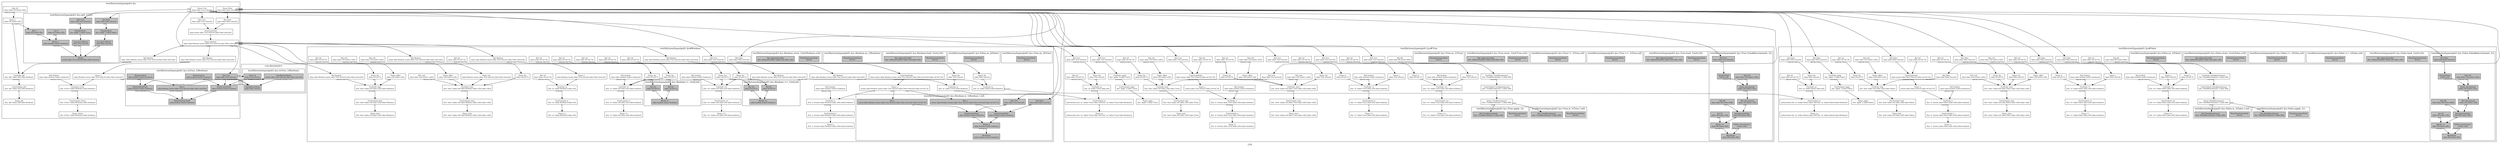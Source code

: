 digraph LYS {
  node [shape=box,fontsize=10];
  subgraph "cluster_test/fixtures/types/poli1.lys" {
    1 [label="Name: True\n(type (alias True (struct)))", fillcolor=grey];
    2 [label="Name: False\n(type (alias False (struct)))", fillcolor=grey];
    3 [label="Name: Boolean\n(type (alias Boolean (union (alias True (struct)) (alias False (struct)))))", fillcolor=grey];
    4 [label="UnionTypeNode\n(type (union (alias True (struct)) (alias False (struct))))", fillcolor=grey];
    5 [label="Ref: True\n(type (alias True (struct)))", fillcolor=grey];
    6 [label="Ref: False\n(type (alias False (struct)))", fillcolor=grey];
    7 [label="FunOverload: gt0\n(fun 'gt0' ((alias i32)) (alias Boolean))", fillcolor=grey];
    8 [label="FunNode: gt0\n(fun 'gt0' ((alias i32)) (alias Boolean))", fillcolor=grey];
    9 [label="Name: x\n(alias i32 (native i32))", fillcolor=grey];
    10 [label="Ref: i32\n(type (alias i32 (native i32)))", fillcolor=grey];
    11 [label="Ref: Boolean\n(type (alias Boolean (union (alias True (struct)) (alias False (struct)))))", fillcolor=grey];
    12 [label="Name: gt0\n(fun 'gt0' ((alias i32)) (alias Boolean))", fillcolor=grey];
    13 [label="FunOverload: isTrue\n(fun 'isTrue' ((alias Boolean)) (alias boolean))", fillcolor=grey];
    14 [label="FunNode: isTrue\n(fun 'isTrue' ((alias Boolean)) (alias boolean))", fillcolor=grey];
    15 [label="Name: a\n(alias Boolean (union (alias True (struct)) (alias False (struct))))", fillcolor=grey];
    16 [label="Ref: Boolean\n(type (alias Boolean (union (alias True (struct)) (alias False (struct)))))", fillcolor=grey];
    17 [label="Ref: boolean\n(type (alias boolean (native boolean)))", fillcolor=grey];
    18 [label="Name: isTrue\n(fun 'isTrue' ((alias Boolean)) (alias boolean))", fillcolor=grey];
    subgraph "cluster_test/fixtures/types/poli1.lys_0" { rankdir=TB;
      node [style=filled, fillcolor=grey];
      19 [label="IfNode\n(union (alias True (struct)) (alias False (struct)))", fillcolor=grey];
      20 [label="FunctionCallNode\n(alias True (struct))", fillcolor=grey];
      21 [label="MemberNode\n(fun 'apply' () (alias True))", fillcolor=grey];
      22 [label="Ref: True\n(type (alias True (struct)))", fillcolor=grey];
      23 [label="BinOp: >\n(alias boolean (native boolean))", fillcolor=grey];
      24 [label="Ref: x\n(alias i32 (native i32))", fillcolor=grey];
      25 [label="Int: 0\n(alias i32 (native i32))", fillcolor=grey];
      26 [label="FunctionCallNode\n(alias False (struct))", fillcolor=grey];
      27 [label="MemberNode\n(fun 'apply' () (alias False))", fillcolor=grey];
      28 [label="Ref: False\n(type (alias False (struct)))", fillcolor=grey];
      label="test/fixtures/types/poli1.lys::gt0_1(i32)";
    }
    subgraph "cluster_test/fixtures/types/poli1.lys_1" { rankdir=TB;
      node [style=filled, fillcolor=grey];
      29 [label="PatternMatcherNode\n(alias boolean (native boolean))", fillcolor=grey];
      30 [label="Ref: a\n(alias Boolean (union (alias True (struct)) (alias False (struct))))", fillcolor=grey];
      31 [label="MatchCaseIsNode\n(alias boolean (native boolean))", fillcolor=grey];
      32 [label="Ref: True\n(type (alias True (struct)))", fillcolor=grey];
      33 [label="BooleanLiteral\n(alias boolean (native boolean))", fillcolor=grey];
      34 [label="MatchDefaultNode\n(alias boolean (native boolean))", fillcolor=grey];
      35 [label="BooleanLiteral\n(alias boolean (native boolean))", fillcolor=grey];
      label="test/fixtures/types/poli1.lys::isTrue_1(Boolean)";
    }
    label="test/fixtures/types/poli1.lys";
  }
  subgraph "cluster_test/fixtures/types/poli1.lys#True" {
    36 [label="FunOverload: True$discriminant\n(fun 'True$discriminant' () (alias i64))", fillcolor=grey];
    37 [label="FunNode: True$discriminant\n(fun 'True$discriminant' () (alias i64))", fillcolor=grey];
    38 [label="Ref: i64\n(type (alias i64 (native i64)))", fillcolor=grey];
    39 [label="Name: True$discriminant\n(fun 'True$discriminant' () (alias i64))", fillcolor=grey];
    40 [label="FunOverload: apply\n(fun 'apply' () (alias True))", fillcolor=grey];
    41 [label="FunNode: apply\n(fun 'apply' () (alias True))", fillcolor=grey];
    42 [label="Ref: True\n(type (alias True (struct)))", fillcolor=grey];
    43 [label="Name: apply\n(fun 'apply' () (alias True))", fillcolor=grey];
    44 [label="FunOverload: is\n(fun 'is' ((union (alias True) (alias ref))) (alias boolean))", fillcolor=grey];
    45 [label="FunNode: is\n(fun 'is' ((union (alias True) (alias ref))) (alias boolean))", fillcolor=grey];
    46 [label="Name: a\n(union (alias True (struct)) (alias ref (ref ?)))", fillcolor=grey];
    47 [label="UnionTypeNode\n(type (union (alias True (struct)) (alias ref (ref ?))))", fillcolor=grey];
    48 [label="Ref: True\n(type (alias True (struct)))", fillcolor=grey];
    49 [label="Ref: ref\n(type (alias ref (ref ?)))", fillcolor=grey];
    50 [label="Ref: boolean\n(type (alias boolean (native boolean)))", fillcolor=grey];
    51 [label="Name: is\n(fun 'is' ((union (alias True) (alias ref))) (alias boolean))", fillcolor=grey];
    52 [label="FunOverload: ==\n(fun '==' ((alias True) (alias ref)) (alias boolean))", fillcolor=grey];
    53 [label="FunNode: ==\n(fun '==' ((alias True) (alias ref)) (alias boolean))", fillcolor=grey];
    54 [label="Name: a\n(alias True (struct))", fillcolor=grey];
    55 [label="Ref: True\n(type (alias True (struct)))", fillcolor=grey];
    56 [label="Name: b\n(alias ref (ref ?))", fillcolor=grey];
    57 [label="Ref: ref\n(type (alias ref (ref ?)))", fillcolor=grey];
    58 [label="Ref: boolean\n(type (alias boolean (native boolean)))", fillcolor=grey];
    59 [label="Name: ==\n(fun '==' ((alias True) (alias ref)) (alias boolean))", fillcolor=grey];
    60 [label="FunOverload: !=\n(fun '!=' ((alias True) (alias ref)) (alias boolean))", fillcolor=grey];
    61 [label="FunNode: !=\n(fun '!=' ((alias True) (alias ref)) (alias boolean))", fillcolor=grey];
    62 [label="Name: a\n(alias True (struct))", fillcolor=grey];
    63 [label="Ref: True\n(type (alias True (struct)))", fillcolor=grey];
    64 [label="Name: b\n(alias ref (ref ?))", fillcolor=grey];
    65 [label="Ref: ref\n(type (alias ref (ref ?)))", fillcolor=grey];
    66 [label="Ref: boolean\n(type (alias boolean (native boolean)))", fillcolor=grey];
    67 [label="Name: !=\n(fun '!=' ((alias True) (alias ref)) (alias boolean))", fillcolor=grey];
    68 [label="FunOverload: store\n(fun 'store' ((alias ref) (alias True) (alias u32)) (alias void))", fillcolor=grey];
    69 [label="FunNode: store\n(fun 'store' ((alias ref) (alias True) (alias u32)) (alias void))", fillcolor=grey];
    70 [label="Name: lhs\n(alias ref (ref ?))", fillcolor=grey];
    71 [label="Ref: ref\n(type (alias ref (ref ?)))", fillcolor=grey];
    72 [label="Name: rhs\n(alias True (struct))", fillcolor=grey];
    73 [label="Ref: True\n(type (alias True (struct)))", fillcolor=grey];
    74 [label="Name: offset\n(alias u32 (native u32))", fillcolor=grey];
    75 [label="Ref: u32\n(type (alias u32 (native u32)))", fillcolor=grey];
    76 [label="Ref: void\n(type (alias void (native void)))", fillcolor=grey];
    77 [label="Name: store\n(fun 'store' ((alias ref) (alias True) (alias u32)) (alias void))", fillcolor=grey];
    78 [label="FunOverload: load\n(fun 'load' ((alias ref) (alias u32)) (alias True))", fillcolor=grey];
    79 [label="FunNode: load\n(fun 'load' ((alias ref) (alias u32)) (alias True))", fillcolor=grey];
    80 [label="Name: lhs\n(alias ref (ref ?))", fillcolor=grey];
    81 [label="Ref: ref\n(type (alias ref (ref ?)))", fillcolor=grey];
    82 [label="Name: offset\n(alias u32 (native u32))", fillcolor=grey];
    83 [label="Ref: u32\n(type (alias u32 (native u32)))", fillcolor=grey];
    84 [label="Ref: True\n(type (alias True (struct)))", fillcolor=grey];
    85 [label="Name: load\n(fun 'load' ((alias ref) (alias u32)) (alias True))", fillcolor=grey];
    86 [label="FunOverload: as\n(intersection (fun 'as' ((alias True)) (alias ref)) (fun 'as' ((alias True)) (alias Boolean)))", fillcolor=grey];
    87 [label="FunNode: as\n(fun 'as' ((alias True)) (alias ref))", fillcolor=grey];
    88 [label="Name: lhs\n(alias True (struct))", fillcolor=grey];
    89 [label="Ref: True\n(type (alias True (struct)))", fillcolor=grey];
    90 [label="Ref: ref\n(type (alias ref (ref ?)))", fillcolor=grey];
    91 [label="Name: as\n(intersection (fun 'as' ((alias True)) (alias ref)) (fun 'as' ((alias True)) (alias Boolean)))", fillcolor=grey];
    subgraph "cluster_test/fixtures/types/poli1.lys#True_0" { rankdir=TB;
      node [style=filled, fillcolor=grey];
      92 [label="BlockNode\n(alias i64 (native i64))", fillcolor=grey];
      93 [label="ValDecl: discriminant\n(native void)", fillcolor=grey];
      94 [label="Name: discriminant\n(alias u32 (native u32))", fillcolor=grey];
      95 [label="Ref: u32\n(type (alias u32 (native u32)))", fillcolor=grey];
      96 [label="MemberNode\n(native u32)", fillcolor=grey];
      97 [label="Ref: True\n(type (alias True (struct)))", fillcolor=grey];
      98 [label="BinOp: <<\n(alias i64 (native i64))", fillcolor=grey];
      99 [label="AsExpressionNode\n(alias i64 (native i64))", fillcolor=grey];
      100 [label="Ref: discriminant\n(alias u32 (native u32))", fillcolor=grey];
      101 [label="Ref: i64\n(type (alias i64 (native i64)))", fillcolor=grey];
      102 [label="Int: 32\n(alias i32 (native i32))", fillcolor=grey];
      label="test/fixtures/types/poli1.lys::True.True$discriminant_1()";
    }
    subgraph "cluster_test/fixtures/types/poli1.lys#True_1" { rankdir=TB;
      node [style=filled, fillcolor=grey];
      103 [label="WasmExpressionNode\n(never)", fillcolor=grey];
      104 [label="Ref: True$discriminant\n(fun 'True$discriminant' () (alias i64))", fillcolor=grey];
      label="test/fixtures/types/poli1.lys::True.apply_1()";
    }
    subgraph "cluster_test/fixtures/types/poli1.lys#True_2" { rankdir=TB;
      node [style=filled, fillcolor=grey];
      105 [label="WasmExpressionNode\n(never)", fillcolor=grey];
      106 [label="Ref: addressFromRef\n(fun 'addressFromRef' ((alias ref)) (alias u32))", fillcolor=grey];
      label="test/fixtures/types/poli1.lys::True.load_1(ref,u32)";
    }
    subgraph "cluster_test/fixtures/types/poli1.lys#True_3" { rankdir=TB;
      node [style=filled, fillcolor=grey];
      107 [label="WasmExpressionNode\n(never)", fillcolor=grey];
      label="test/fixtures/types/poli1.lys::True.==_1(True,ref)";
    }
    subgraph "cluster_test/fixtures/types/poli1.lys#True_4" { rankdir=TB;
      node [style=filled, fillcolor=grey];
      108 [label="WasmExpressionNode\n(never)", fillcolor=grey];
      label="test/fixtures/types/poli1.lys::True.!=_1(True,ref)";
    }
    subgraph "cluster_test/fixtures/types/poli1.lys#True_5" { rankdir=TB;
      node [style=filled, fillcolor=grey];
      109 [label="WasmExpressionNode\n(never)", fillcolor=grey];
      110 [label="Ref: addressFromRef\n(fun 'addressFromRef' ((alias ref)) (alias u32))", fillcolor=grey];
      label="test/fixtures/types/poli1.lys::True.store_1(ref,True,u32)";
    }
    subgraph "cluster_test/fixtures/types/poli1.lys#True_6" { rankdir=TB;
      node [style=filled, fillcolor=grey];
      111 [label="WasmExpressionNode\n(never)", fillcolor=grey];
      label="test/fixtures/types/poli1.lys::True.as_1(True)";
    }
    subgraph "cluster_test/fixtures/types/poli1.lys#True_7" { rankdir=TB;
      node [style=filled, fillcolor=grey];
      112 [label="WasmExpressionNode\n(never)", fillcolor=grey];
      113 [label="Ref: True$discriminant\n(fun 'True$discriminant' () (alias i64))", fillcolor=grey];
      label="test/fixtures/types/poli1.lys::True.is_1(True | ref)";
    }
    label="test/fixtures/types/poli1.lys#True";
  }
  subgraph "cluster_test/fixtures/types/poli1.lys#Boolean" {
    114 [label="FunNode: as\n(fun 'as' ((alias True)) (alias Boolean))", fillcolor=grey];
    115 [label="Name: lhs\n(alias True (struct))", fillcolor=grey];
    116 [label="Ref: True\n(type (alias True (struct)))", fillcolor=grey];
    117 [label="Ref: Boolean\n(type (alias Boolean (union (alias True (struct)) (alias False (struct)))))", fillcolor=grey];
    118 [label="FunNode: as\n(fun 'as' ((alias False)) (alias Boolean))", fillcolor=grey];
    119 [label="Name: lhs\n(alias False (struct))", fillcolor=grey];
    120 [label="Ref: False\n(type (alias False (struct)))", fillcolor=grey];
    121 [label="Ref: Boolean\n(type (alias Boolean (union (alias True (struct)) (alias False (struct)))))", fillcolor=grey];
    122 [label="FunOverload: is\n(fun 'is' ((union (alias Boolean) (alias ref))) (alias boolean))", fillcolor=grey];
    123 [label="FunNode: is\n(fun 'is' ((union (alias Boolean) (alias ref))) (alias boolean))", fillcolor=grey];
    124 [label="Name: a\n(union (alias Boolean (union (alias True (struct)) (alias False (struct)))) (alias ref (ref ?)))", fillcolor=grey];
    125 [label="UnionTypeNode\n(type (union (alias Boolean (union (alias True (struct)) (alias False (struct)))) (alias ref (ref ?))))", fillcolor=grey];
    126 [label="Ref: Boolean\n(type (alias Boolean (union (alias True (struct)) (alias False (struct)))))", fillcolor=grey];
    127 [label="Ref: ref\n(type (alias ref (ref ?)))", fillcolor=grey];
    128 [label="Ref: boolean\n(type (alias boolean (native boolean)))", fillcolor=grey];
    129 [label="Name: is\n(fun 'is' ((union (alias Boolean) (alias ref))) (alias boolean))", fillcolor=grey];
    130 [label="FunOverload: as\n(fun 'as' ((alias Boolean)) (alias ref))", fillcolor=grey];
    131 [label="FunNode: as\n(fun 'as' ((alias Boolean)) (alias ref))", fillcolor=grey];
    132 [label="Name: a\n(alias Boolean (union (alias True (struct)) (alias False (struct))))", fillcolor=grey];
    133 [label="Ref: Boolean\n(type (alias Boolean (union (alias True (struct)) (alias False (struct)))))", fillcolor=grey];
    134 [label="Ref: ref\n(type (alias ref (ref ?)))", fillcolor=grey];
    135 [label="Name: as\n(fun 'as' ((alias Boolean)) (alias ref))", fillcolor=grey];
    136 [label="FunOverload: ==\n(fun '==' ((alias ref) (alias ref)) (alias boolean))", fillcolor=grey];
    137 [label="FunNode: ==\n(fun '==' ((alias ref) (alias ref)) (alias boolean))", fillcolor=grey];
    138 [label="Name: lhs\n(alias ref (ref ?))", fillcolor=grey];
    139 [label="Ref: ref\n(type (alias ref (ref ?)))", fillcolor=grey];
    140 [label="Name: rhs\n(alias ref (ref ?))", fillcolor=grey];
    141 [label="Ref: ref\n(type (alias ref (ref ?)))", fillcolor=grey];
    142 [label="Ref: boolean\n(type (alias boolean (native boolean)))", fillcolor=grey];
    143 [label="Name: ==\n(fun '==' ((alias ref) (alias ref)) (alias boolean))", fillcolor=grey];
    144 [label="FunOverload: !=\n(fun '!=' ((alias ref) (alias ref)) (alias boolean))", fillcolor=grey];
    145 [label="FunNode: !=\n(fun '!=' ((alias ref) (alias ref)) (alias boolean))", fillcolor=grey];
    146 [label="Name: lhs\n(alias ref (ref ?))", fillcolor=grey];
    147 [label="Ref: ref\n(type (alias ref (ref ?)))", fillcolor=grey];
    148 [label="Name: rhs\n(alias ref (ref ?))", fillcolor=grey];
    149 [label="Ref: ref\n(type (alias ref (ref ?)))", fillcolor=grey];
    150 [label="Ref: boolean\n(type (alias boolean (native boolean)))", fillcolor=grey];
    151 [label="Name: !=\n(fun '!=' ((alias ref) (alias ref)) (alias boolean))", fillcolor=grey];
    152 [label="FunOverload: store\n(fun 'store' ((alias ref) (alias Boolean) (alias u32)) (alias void))", fillcolor=grey];
    153 [label="FunNode: store\n(fun 'store' ((alias ref) (alias Boolean) (alias u32)) (alias void))", fillcolor=grey];
    154 [label="Name: lhs\n(alias ref (ref ?))", fillcolor=grey];
    155 [label="Ref: ref\n(type (alias ref (ref ?)))", fillcolor=grey];
    156 [label="Name: rhs\n(alias Boolean (union (alias True (struct)) (alias False (struct))))", fillcolor=grey];
    157 [label="Ref: Boolean\n(type (alias Boolean (union (alias True (struct)) (alias False (struct)))))", fillcolor=grey];
    158 [label="Name: offset\n(alias u32 (native u32))", fillcolor=grey];
    159 [label="Ref: u32\n(type (alias u32 (native u32)))", fillcolor=grey];
    160 [label="Ref: void\n(type (alias void (native void)))", fillcolor=grey];
    161 [label="Name: store\n(fun 'store' ((alias ref) (alias Boolean) (alias u32)) (alias void))", fillcolor=grey];
    162 [label="FunOverload: load\n(fun 'load' ((alias ref) (alias u32)) (alias Boolean))", fillcolor=grey];
    163 [label="FunNode: load\n(fun 'load' ((alias ref) (alias u32)) (alias Boolean))", fillcolor=grey];
    164 [label="Name: lhs\n(alias ref (ref ?))", fillcolor=grey];
    165 [label="Ref: ref\n(type (alias ref (ref ?)))", fillcolor=grey];
    166 [label="Name: offset\n(alias u32 (native u32))", fillcolor=grey];
    167 [label="Ref: u32\n(type (alias u32 (native u32)))", fillcolor=grey];
    168 [label="Ref: Boolean\n(type (alias Boolean (union (alias True (struct)) (alias False (struct)))))", fillcolor=grey];
    169 [label="Name: load\n(fun 'load' ((alias ref) (alias u32)) (alias Boolean))", fillcolor=grey];
    subgraph "cluster_test/fixtures/types/poli1.lys#Boolean_0" { rankdir=TB;
      node [style=filled, fillcolor=grey];
      170 [label="BinOp: ==\n(alias boolean (native boolean))", fillcolor=grey];
      171 [label="Ref: lhs\n(alias ref (ref ?))", fillcolor=grey];
      172 [label="Ref: rhs\n(alias ref (ref ?))", fillcolor=grey];
      label="test/fixtures/types/poli1.lys::Boolean.==_1(ref,ref)";
    }
    subgraph "cluster_test/fixtures/types/poli1.lys#Boolean_1" { rankdir=TB;
      node [style=filled, fillcolor=grey];
      173 [label="BinOp: !=\n(alias boolean (native boolean))", fillcolor=grey];
      174 [label="Ref: lhs\n(alias ref (ref ?))", fillcolor=grey];
      175 [label="Ref: rhs\n(alias ref (ref ?))", fillcolor=grey];
      label="test/fixtures/types/poli1.lys::Boolean.!=_1(ref,ref)";
    }
    subgraph "cluster_test/fixtures/types/poli1.lys#Boolean_2" { rankdir=TB;
      node [style=filled, fillcolor=grey];
      176 [label="WasmExpressionNode\n(never)", fillcolor=grey];
      label="test/fixtures/types/poli1.lys::True.as_2(True)";
    }
    subgraph "cluster_test/fixtures/types/poli1.lys#Boolean_3" { rankdir=TB;
      node [style=filled, fillcolor=grey];
      177 [label="WasmExpressionNode\n(never)", fillcolor=grey];
      label="test/fixtures/types/poli1.lys::False.as_2(False)";
    }
    subgraph "cluster_test/fixtures/types/poli1.lys#Boolean_4" { rankdir=TB;
      node [style=filled, fillcolor=grey];
      178 [label="WasmExpressionNode\n(never)", fillcolor=grey];
      179 [label="Ref: addressFromRef\n(fun 'addressFromRef' ((alias ref)) (alias u32))", fillcolor=grey];
      label="test/fixtures/types/poli1.lys::Boolean.load_1(ref,u32)";
    }
    subgraph "cluster_test/fixtures/types/poli1.lys#Boolean_5" { rankdir=TB;
      node [style=filled, fillcolor=grey];
      180 [label="WasmExpressionNode\n(never)", fillcolor=grey];
      label="test/fixtures/types/poli1.lys::Boolean.as_1(Boolean)";
    }
    subgraph "cluster_test/fixtures/types/poli1.lys#Boolean_6" { rankdir=TB;
      node [style=filled, fillcolor=grey];
      181 [label="WasmExpressionNode\n(never)", fillcolor=grey];
      182 [label="Ref: addressFromRef\n(fun 'addressFromRef' ((alias ref)) (alias u32))", fillcolor=grey];
      label="test/fixtures/types/poli1.lys::Boolean.store_1(ref,Boolean,u32)";
    }
    subgraph "cluster_test/fixtures/types/poli1.lys#Boolean_7" { rankdir=TB;
      node [style=filled, fillcolor=grey];
      183 [label="BlockNode\n(alias boolean (native boolean))", fillcolor=grey];
      184 [label="BinOp: ||\n(alias boolean (native boolean))", fillcolor=grey];
      185 [label="IsExpressionNode\n(alias boolean (native boolean))", fillcolor=grey];
      186 [label="Ref: a\n(union (alias Boolean (union (alias True (struct)) (alias False (struct)))) (alias ref (ref ?)))", fillcolor=grey];
      187 [label="Ref: True\n(type (alias True (struct)))", fillcolor=grey];
      188 [label="IsExpressionNode\n(alias boolean (native boolean))", fillcolor=grey];
      189 [label="Ref: a\n(union (alias Boolean (union (alias True (struct)) (alias False (struct)))) (alias ref (ref ?)))", fillcolor=grey];
      190 [label="Ref: False\n(type (alias False (struct)))", fillcolor=grey];
      label="test/fixtures/types/poli1.lys::Boolean.is_1(Boolean | ref)";
    }
    label="test/fixtures/types/poli1.lys#Boolean";
  }
  subgraph "cluster_test/fixtures/types/poli1.lys#False" {
    191 [label="FunOverload: False$discriminant\n(fun 'False$discriminant' () (alias i64))", fillcolor=grey];
    192 [label="FunNode: False$discriminant\n(fun 'False$discriminant' () (alias i64))", fillcolor=grey];
    193 [label="Ref: i64\n(type (alias i64 (native i64)))", fillcolor=grey];
    194 [label="Name: False$discriminant\n(fun 'False$discriminant' () (alias i64))", fillcolor=grey];
    195 [label="FunOverload: apply\n(fun 'apply' () (alias False))", fillcolor=grey];
    196 [label="FunNode: apply\n(fun 'apply' () (alias False))", fillcolor=grey];
    197 [label="Ref: False\n(type (alias False (struct)))", fillcolor=grey];
    198 [label="Name: apply\n(fun 'apply' () (alias False))", fillcolor=grey];
    199 [label="FunOverload: is\n(fun 'is' ((union (alias False) (alias ref))) (alias boolean))", fillcolor=grey];
    200 [label="FunNode: is\n(fun 'is' ((union (alias False) (alias ref))) (alias boolean))", fillcolor=grey];
    201 [label="Name: a\n(union (alias False (struct)) (alias ref (ref ?)))", fillcolor=grey];
    202 [label="UnionTypeNode\n(type (union (alias False (struct)) (alias ref (ref ?))))", fillcolor=grey];
    203 [label="Ref: False\n(type (alias False (struct)))", fillcolor=grey];
    204 [label="Ref: ref\n(type (alias ref (ref ?)))", fillcolor=grey];
    205 [label="Ref: boolean\n(type (alias boolean (native boolean)))", fillcolor=grey];
    206 [label="Name: is\n(fun 'is' ((union (alias False) (alias ref))) (alias boolean))", fillcolor=grey];
    207 [label="FunOverload: ==\n(fun '==' ((alias False) (alias ref)) (alias boolean))", fillcolor=grey];
    208 [label="FunNode: ==\n(fun '==' ((alias False) (alias ref)) (alias boolean))", fillcolor=grey];
    209 [label="Name: a\n(alias False (struct))", fillcolor=grey];
    210 [label="Ref: False\n(type (alias False (struct)))", fillcolor=grey];
    211 [label="Name: b\n(alias ref (ref ?))", fillcolor=grey];
    212 [label="Ref: ref\n(type (alias ref (ref ?)))", fillcolor=grey];
    213 [label="Ref: boolean\n(type (alias boolean (native boolean)))", fillcolor=grey];
    214 [label="Name: ==\n(fun '==' ((alias False) (alias ref)) (alias boolean))", fillcolor=grey];
    215 [label="FunOverload: !=\n(fun '!=' ((alias False) (alias ref)) (alias boolean))", fillcolor=grey];
    216 [label="FunNode: !=\n(fun '!=' ((alias False) (alias ref)) (alias boolean))", fillcolor=grey];
    217 [label="Name: a\n(alias False (struct))", fillcolor=grey];
    218 [label="Ref: False\n(type (alias False (struct)))", fillcolor=grey];
    219 [label="Name: b\n(alias ref (ref ?))", fillcolor=grey];
    220 [label="Ref: ref\n(type (alias ref (ref ?)))", fillcolor=grey];
    221 [label="Ref: boolean\n(type (alias boolean (native boolean)))", fillcolor=grey];
    222 [label="Name: !=\n(fun '!=' ((alias False) (alias ref)) (alias boolean))", fillcolor=grey];
    223 [label="FunOverload: store\n(fun 'store' ((alias ref) (alias False) (alias u32)) (alias void))", fillcolor=grey];
    224 [label="FunNode: store\n(fun 'store' ((alias ref) (alias False) (alias u32)) (alias void))", fillcolor=grey];
    225 [label="Name: lhs\n(alias ref (ref ?))", fillcolor=grey];
    226 [label="Ref: ref\n(type (alias ref (ref ?)))", fillcolor=grey];
    227 [label="Name: rhs\n(alias False (struct))", fillcolor=grey];
    228 [label="Ref: False\n(type (alias False (struct)))", fillcolor=grey];
    229 [label="Name: offset\n(alias u32 (native u32))", fillcolor=grey];
    230 [label="Ref: u32\n(type (alias u32 (native u32)))", fillcolor=grey];
    231 [label="Ref: void\n(type (alias void (native void)))", fillcolor=grey];
    232 [label="Name: store\n(fun 'store' ((alias ref) (alias False) (alias u32)) (alias void))", fillcolor=grey];
    233 [label="FunOverload: load\n(fun 'load' ((alias ref) (alias u32)) (alias False))", fillcolor=grey];
    234 [label="FunNode: load\n(fun 'load' ((alias ref) (alias u32)) (alias False))", fillcolor=grey];
    235 [label="Name: lhs\n(alias ref (ref ?))", fillcolor=grey];
    236 [label="Ref: ref\n(type (alias ref (ref ?)))", fillcolor=grey];
    237 [label="Name: offset\n(alias u32 (native u32))", fillcolor=grey];
    238 [label="Ref: u32\n(type (alias u32 (native u32)))", fillcolor=grey];
    239 [label="Ref: False\n(type (alias False (struct)))", fillcolor=grey];
    240 [label="Name: load\n(fun 'load' ((alias ref) (alias u32)) (alias False))", fillcolor=grey];
    241 [label="FunOverload: as\n(intersection (fun 'as' ((alias False)) (alias ref)) (fun 'as' ((alias False)) (alias Boolean)))", fillcolor=grey];
    242 [label="FunNode: as\n(fun 'as' ((alias False)) (alias ref))", fillcolor=grey];
    243 [label="Name: lhs\n(alias False (struct))", fillcolor=grey];
    244 [label="Ref: False\n(type (alias False (struct)))", fillcolor=grey];
    245 [label="Ref: ref\n(type (alias ref (ref ?)))", fillcolor=grey];
    246 [label="Name: as\n(intersection (fun 'as' ((alias False)) (alias ref)) (fun 'as' ((alias False)) (alias Boolean)))", fillcolor=grey];
    subgraph "cluster_test/fixtures/types/poli1.lys#False_0" { rankdir=TB;
      node [style=filled, fillcolor=grey];
      247 [label="BlockNode\n(alias i64 (native i64))", fillcolor=grey];
      248 [label="ValDecl: discriminant\n(native void)", fillcolor=grey];
      249 [label="Name: discriminant\n(alias u32 (native u32))", fillcolor=grey];
      250 [label="Ref: u32\n(type (alias u32 (native u32)))", fillcolor=grey];
      251 [label="MemberNode\n(native u32)", fillcolor=grey];
      252 [label="Ref: False\n(type (alias False (struct)))", fillcolor=grey];
      253 [label="BinOp: <<\n(alias i64 (native i64))", fillcolor=grey];
      254 [label="AsExpressionNode\n(alias i64 (native i64))", fillcolor=grey];
      255 [label="Ref: discriminant\n(alias u32 (native u32))", fillcolor=grey];
      256 [label="Ref: i64\n(type (alias i64 (native i64)))", fillcolor=grey];
      257 [label="Int: 32\n(alias i32 (native i32))", fillcolor=grey];
      label="test/fixtures/types/poli1.lys::False.False$discriminant_1()";
    }
    subgraph "cluster_test/fixtures/types/poli1.lys#False_1" { rankdir=TB;
      node [style=filled, fillcolor=grey];
      258 [label="WasmExpressionNode\n(never)", fillcolor=grey];
      259 [label="Ref: False$discriminant\n(fun 'False$discriminant' () (alias i64))", fillcolor=grey];
      label="test/fixtures/types/poli1.lys::False.apply_1()";
    }
    subgraph "cluster_test/fixtures/types/poli1.lys#False_2" { rankdir=TB;
      node [style=filled, fillcolor=grey];
      260 [label="WasmExpressionNode\n(never)", fillcolor=grey];
      261 [label="Ref: addressFromRef\n(fun 'addressFromRef' ((alias ref)) (alias u32))", fillcolor=grey];
      label="test/fixtures/types/poli1.lys::False.load_1(ref,u32)";
    }
    subgraph "cluster_test/fixtures/types/poli1.lys#False_3" { rankdir=TB;
      node [style=filled, fillcolor=grey];
      262 [label="WasmExpressionNode\n(never)", fillcolor=grey];
      label="test/fixtures/types/poli1.lys::False.==_1(False,ref)";
    }
    subgraph "cluster_test/fixtures/types/poli1.lys#False_4" { rankdir=TB;
      node [style=filled, fillcolor=grey];
      263 [label="WasmExpressionNode\n(never)", fillcolor=grey];
      label="test/fixtures/types/poli1.lys::False.!=_1(False,ref)";
    }
    subgraph "cluster_test/fixtures/types/poli1.lys#False_5" { rankdir=TB;
      node [style=filled, fillcolor=grey];
      264 [label="WasmExpressionNode\n(never)", fillcolor=grey];
      265 [label="Ref: addressFromRef\n(fun 'addressFromRef' ((alias ref)) (alias u32))", fillcolor=grey];
      label="test/fixtures/types/poli1.lys::False.store_1(ref,False,u32)";
    }
    subgraph "cluster_test/fixtures/types/poli1.lys#False_6" { rankdir=TB;
      node [style=filled, fillcolor=grey];
      266 [label="WasmExpressionNode\n(never)", fillcolor=grey];
      label="test/fixtures/types/poli1.lys::False.as_1(False)";
    }
    subgraph "cluster_test/fixtures/types/poli1.lys#False_7" { rankdir=TB;
      node [style=filled, fillcolor=grey];
      267 [label="WasmExpressionNode\n(never)", fillcolor=grey];
      268 [label="Ref: False$discriminant\n(fun 'False$discriminant' () (alias i64))", fillcolor=grey];
      label="test/fixtures/types/poli1.lys::False.is_1(False | ref)";
    }
    label="test/fixtures/types/poli1.lys#False";
  }
  subgraph "cluster_<no-document>" {
    subgraph "cluster_<no-document>_0" { rankdir=TB;
      node [style=filled, fillcolor=grey];
      269 [label="Name: $\n(alias True (struct))", fillcolor=grey];
      270 [label="TypeReducerNode\n(union (alias True (struct)) (alias False (struct)))", fillcolor=grey];
      271 [label="TypeReducerNode\n(alias False (struct))", fillcolor=grey];
      label="test/fixtures/types/poli1.lys::isTrue_1(Boolean)";
    }
    label="<no-document>";
  }
  1 -> 42[taillabel="[NAME]" fontsize=7 fontname="times" color="black" ];
  1 -> 48[taillabel="[NAME]" fontsize=7 fontname="times" color="black" ];
  1 -> 55[taillabel="[NAME]" fontsize=7 fontname="times" color="black" ];
  1 -> 63[taillabel="[NAME]" fontsize=7 fontname="times" color="black" ];
  1 -> 73[taillabel="[NAME]" fontsize=7 fontname="times" color="black" ];
  1 -> 84[taillabel="[NAME]" fontsize=7 fontname="times" color="black" ];
  1 -> 89[taillabel="[NAME]" fontsize=7 fontname="times" color="black" ];
  1 -> 116[taillabel="[NAME]" fontsize=7 fontname="times" color="black" ];
  1 -> 5[taillabel="[NAME]" fontsize=7 fontname="times" color="black" ];
  1 -> 97[taillabel="[NAME]" fontsize=7 fontname="times" color="black" ];
  1 -> 22[taillabel="[NAME]" fontsize=7 fontname="times" color="black" ];
  1 -> 32[taillabel="[NAME]" fontsize=7 fontname="times" color="black" ];
  1 -> 187[taillabel="[NAME]" fontsize=7 fontname="times" color="black" ];
  36 -> 39[taillabel="[]" fontsize=7 fontname="times" color="black" ];
  37 -> 36[taillabel="[FUNCTION]" fontsize=7 fontname="times" color="black" ];
  38 -> 37[taillabel="[#RETURN_TYPE]" fontsize=7 fontname="times" color="black" ];
  39 -> 104[taillabel="[NAME]" fontsize=7 fontname="times" color="black" ];
  39 -> 113[taillabel="[NAME]" fontsize=7 fontname="times" color="black" ];
  40 -> 43[taillabel="[]" fontsize=7 fontname="times" color="black" ];
  41 -> 40[taillabel="[FUNCTION]" fontsize=7 fontname="times" color="black" ];
  42 -> 41[taillabel="[#RETURN_TYPE]" fontsize=7 fontname="times" color="black" ];
  44 -> 51[taillabel="[]" fontsize=7 fontname="times" color="black" ];
  45 -> 44[taillabel="[FUNCTION]" fontsize=7 fontname="times" color="black" ];
  46 -> 45[taillabel="[a]" fontsize=7 fontname="times" color="black" ];
  47 -> 46[taillabel="[EXPECTED_TYPE]" fontsize=7 fontname="times" color="black" ];
  48 -> 47[taillabel="[]" fontsize=7 fontname="times" color="black" ];
  49 -> 47[taillabel="[]" fontsize=7 fontname="times" color="black" ];
  50 -> 45[taillabel="[#RETURN_TYPE]" fontsize=7 fontname="times" color="black" ];
  52 -> 59[taillabel="[]" fontsize=7 fontname="times" color="black" ];
  53 -> 52[taillabel="[FUNCTION]" fontsize=7 fontname="times" color="black" ];
  54 -> 53[taillabel="[a]" fontsize=7 fontname="times" color="black" ];
  55 -> 54[taillabel="[EXPECTED_TYPE]" fontsize=7 fontname="times" color="black" ];
  56 -> 53[taillabel="[b]" fontsize=7 fontname="times" color="black" ];
  57 -> 56[taillabel="[EXPECTED_TYPE]" fontsize=7 fontname="times" color="black" ];
  58 -> 53[taillabel="[#RETURN_TYPE]" fontsize=7 fontname="times" color="black" ];
  60 -> 67[taillabel="[]" fontsize=7 fontname="times" color="black" ];
  61 -> 60[taillabel="[FUNCTION]" fontsize=7 fontname="times" color="black" ];
  62 -> 61[taillabel="[a]" fontsize=7 fontname="times" color="black" ];
  63 -> 62[taillabel="[EXPECTED_TYPE]" fontsize=7 fontname="times" color="black" ];
  64 -> 61[taillabel="[b]" fontsize=7 fontname="times" color="black" ];
  65 -> 64[taillabel="[EXPECTED_TYPE]" fontsize=7 fontname="times" color="black" ];
  66 -> 61[taillabel="[#RETURN_TYPE]" fontsize=7 fontname="times" color="black" ];
  68 -> 77[taillabel="[]" fontsize=7 fontname="times" color="black" ];
  69 -> 68[taillabel="[FUNCTION]" fontsize=7 fontname="times" color="black" ];
  70 -> 69[taillabel="[lhs]" fontsize=7 fontname="times" color="black" ];
  71 -> 70[taillabel="[EXPECTED_TYPE]" fontsize=7 fontname="times" color="black" ];
  72 -> 69[taillabel="[rhs]" fontsize=7 fontname="times" color="black" ];
  73 -> 72[taillabel="[EXPECTED_TYPE]" fontsize=7 fontname="times" color="black" ];
  74 -> 69[taillabel="[offset]" fontsize=7 fontname="times" color="black" ];
  75 -> 74[taillabel="[EXPECTED_TYPE]" fontsize=7 fontname="times" color="black" ];
  76 -> 69[taillabel="[#RETURN_TYPE]" fontsize=7 fontname="times" color="black" ];
  78 -> 85[taillabel="[]" fontsize=7 fontname="times" color="black" ];
  79 -> 78[taillabel="[FUNCTION]" fontsize=7 fontname="times" color="black" ];
  80 -> 79[taillabel="[lhs]" fontsize=7 fontname="times" color="black" ];
  81 -> 80[taillabel="[EXPECTED_TYPE]" fontsize=7 fontname="times" color="black" ];
  82 -> 79[taillabel="[offset]" fontsize=7 fontname="times" color="black" ];
  83 -> 82[taillabel="[EXPECTED_TYPE]" fontsize=7 fontname="times" color="black" ];
  84 -> 79[taillabel="[#RETURN_TYPE]" fontsize=7 fontname="times" color="black" ];
  86 -> 91[taillabel="[]" fontsize=7 fontname="times" color="black" ];
  87 -> 86[taillabel="[FUNCTION]" fontsize=7 fontname="times" color="black" ];
  88 -> 87[taillabel="[lhs]" fontsize=7 fontname="times" color="black" ];
  89 -> 88[taillabel="[EXPECTED_TYPE]" fontsize=7 fontname="times" color="black" ];
  90 -> 87[taillabel="[#RETURN_TYPE]" fontsize=7 fontname="times" color="black" ];
  114 -> 86[taillabel="[FUNCTION]" fontsize=7 fontname="times" color="black" ];
  115 -> 114[taillabel="[lhs]" fontsize=7 fontname="times" color="black" ];
  116 -> 115[taillabel="[EXPECTED_TYPE]" fontsize=7 fontname="times" color="black" ];
  117 -> 114[taillabel="[#RETURN_TYPE]" fontsize=7 fontname="times" color="black" ];
  2 -> 197[taillabel="[NAME]" fontsize=7 fontname="times" color="black" ];
  2 -> 203[taillabel="[NAME]" fontsize=7 fontname="times" color="black" ];
  2 -> 210[taillabel="[NAME]" fontsize=7 fontname="times" color="black" ];
  2 -> 218[taillabel="[NAME]" fontsize=7 fontname="times" color="black" ];
  2 -> 228[taillabel="[NAME]" fontsize=7 fontname="times" color="black" ];
  2 -> 239[taillabel="[NAME]" fontsize=7 fontname="times" color="black" ];
  2 -> 244[taillabel="[NAME]" fontsize=7 fontname="times" color="black" ];
  2 -> 120[taillabel="[NAME]" fontsize=7 fontname="times" color="black" ];
  2 -> 6[taillabel="[NAME]" fontsize=7 fontname="times" color="black" ];
  2 -> 252[taillabel="[NAME]" fontsize=7 fontname="times" color="black" ];
  2 -> 28[taillabel="[NAME]" fontsize=7 fontname="times" color="black" ];
  2 -> 190[taillabel="[NAME]" fontsize=7 fontname="times" color="black" ];
  191 -> 194[taillabel="[]" fontsize=7 fontname="times" color="black" ];
  192 -> 191[taillabel="[FUNCTION]" fontsize=7 fontname="times" color="black" ];
  193 -> 192[taillabel="[#RETURN_TYPE]" fontsize=7 fontname="times" color="black" ];
  194 -> 259[taillabel="[NAME]" fontsize=7 fontname="times" color="black" ];
  194 -> 268[taillabel="[NAME]" fontsize=7 fontname="times" color="black" ];
  195 -> 198[taillabel="[]" fontsize=7 fontname="times" color="black" ];
  196 -> 195[taillabel="[FUNCTION]" fontsize=7 fontname="times" color="black" ];
  197 -> 196[taillabel="[#RETURN_TYPE]" fontsize=7 fontname="times" color="black" ];
  199 -> 206[taillabel="[]" fontsize=7 fontname="times" color="black" ];
  200 -> 199[taillabel="[FUNCTION]" fontsize=7 fontname="times" color="black" ];
  201 -> 200[taillabel="[a]" fontsize=7 fontname="times" color="black" ];
  202 -> 201[taillabel="[EXPECTED_TYPE]" fontsize=7 fontname="times" color="black" ];
  203 -> 202[taillabel="[]" fontsize=7 fontname="times" color="black" ];
  204 -> 202[taillabel="[]" fontsize=7 fontname="times" color="black" ];
  205 -> 200[taillabel="[#RETURN_TYPE]" fontsize=7 fontname="times" color="black" ];
  207 -> 214[taillabel="[]" fontsize=7 fontname="times" color="black" ];
  208 -> 207[taillabel="[FUNCTION]" fontsize=7 fontname="times" color="black" ];
  209 -> 208[taillabel="[a]" fontsize=7 fontname="times" color="black" ];
  210 -> 209[taillabel="[EXPECTED_TYPE]" fontsize=7 fontname="times" color="black" ];
  211 -> 208[taillabel="[b]" fontsize=7 fontname="times" color="black" ];
  212 -> 211[taillabel="[EXPECTED_TYPE]" fontsize=7 fontname="times" color="black" ];
  213 -> 208[taillabel="[#RETURN_TYPE]" fontsize=7 fontname="times" color="black" ];
  215 -> 222[taillabel="[]" fontsize=7 fontname="times" color="black" ];
  216 -> 215[taillabel="[FUNCTION]" fontsize=7 fontname="times" color="black" ];
  217 -> 216[taillabel="[a]" fontsize=7 fontname="times" color="black" ];
  218 -> 217[taillabel="[EXPECTED_TYPE]" fontsize=7 fontname="times" color="black" ];
  219 -> 216[taillabel="[b]" fontsize=7 fontname="times" color="black" ];
  220 -> 219[taillabel="[EXPECTED_TYPE]" fontsize=7 fontname="times" color="black" ];
  221 -> 216[taillabel="[#RETURN_TYPE]" fontsize=7 fontname="times" color="black" ];
  223 -> 232[taillabel="[]" fontsize=7 fontname="times" color="black" ];
  224 -> 223[taillabel="[FUNCTION]" fontsize=7 fontname="times" color="black" ];
  225 -> 224[taillabel="[lhs]" fontsize=7 fontname="times" color="black" ];
  226 -> 225[taillabel="[EXPECTED_TYPE]" fontsize=7 fontname="times" color="black" ];
  227 -> 224[taillabel="[rhs]" fontsize=7 fontname="times" color="black" ];
  228 -> 227[taillabel="[EXPECTED_TYPE]" fontsize=7 fontname="times" color="black" ];
  229 -> 224[taillabel="[offset]" fontsize=7 fontname="times" color="black" ];
  230 -> 229[taillabel="[EXPECTED_TYPE]" fontsize=7 fontname="times" color="black" ];
  231 -> 224[taillabel="[#RETURN_TYPE]" fontsize=7 fontname="times" color="black" ];
  233 -> 240[taillabel="[]" fontsize=7 fontname="times" color="black" ];
  234 -> 233[taillabel="[FUNCTION]" fontsize=7 fontname="times" color="black" ];
  235 -> 234[taillabel="[lhs]" fontsize=7 fontname="times" color="black" ];
  236 -> 235[taillabel="[EXPECTED_TYPE]" fontsize=7 fontname="times" color="black" ];
  237 -> 234[taillabel="[offset]" fontsize=7 fontname="times" color="black" ];
  238 -> 237[taillabel="[EXPECTED_TYPE]" fontsize=7 fontname="times" color="black" ];
  239 -> 234[taillabel="[#RETURN_TYPE]" fontsize=7 fontname="times" color="black" ];
  241 -> 246[taillabel="[]" fontsize=7 fontname="times" color="black" ];
  242 -> 241[taillabel="[FUNCTION]" fontsize=7 fontname="times" color="black" ];
  243 -> 242[taillabel="[lhs]" fontsize=7 fontname="times" color="black" ];
  244 -> 243[taillabel="[EXPECTED_TYPE]" fontsize=7 fontname="times" color="black" ];
  245 -> 242[taillabel="[#RETURN_TYPE]" fontsize=7 fontname="times" color="black" ];
  118 -> 241[taillabel="[FUNCTION]" fontsize=7 fontname="times" color="black" ];
  119 -> 118[taillabel="[lhs]" fontsize=7 fontname="times" color="black" ];
  120 -> 119[taillabel="[EXPECTED_TYPE]" fontsize=7 fontname="times" color="black" ];
  121 -> 118[taillabel="[#RETURN_TYPE]" fontsize=7 fontname="times" color="black" ];
  3 -> 117[taillabel="[NAME]" fontsize=7 fontname="times" color="black" ];
  3 -> 121[taillabel="[NAME]" fontsize=7 fontname="times" color="black" ];
  3 -> 126[taillabel="[NAME]" fontsize=7 fontname="times" color="black" ];
  3 -> 133[taillabel="[NAME]" fontsize=7 fontname="times" color="black" ];
  3 -> 157[taillabel="[NAME]" fontsize=7 fontname="times" color="black" ];
  3 -> 168[taillabel="[NAME]" fontsize=7 fontname="times" color="black" ];
  3 -> 11[taillabel="[NAME]" fontsize=7 fontname="times" color="black" ];
  3 -> 16[taillabel="[NAME]" fontsize=7 fontname="times" color="black" ];
  4 -> 3[taillabel="[]" fontsize=7 fontname="times" color="black" ];
  5 -> 4[taillabel="[]" fontsize=7 fontname="times" color="black" ];
  6 -> 4[taillabel="[]" fontsize=7 fontname="times" color="black" ];
  122 -> 129[taillabel="[]" fontsize=7 fontname="times" color="black" ];
  123 -> 122[taillabel="[FUNCTION]" fontsize=7 fontname="times" color="black" ];
  124 -> 123[taillabel="[a]" fontsize=7 fontname="times" color="black" ];
  124 -> 186[taillabel="[NAME]" fontsize=7 fontname="times" color="black" ];
  124 -> 189[taillabel="[NAME]" fontsize=7 fontname="times" color="black" ];
  125 -> 124[taillabel="[EXPECTED_TYPE]" fontsize=7 fontname="times" color="black" ];
  126 -> 125[taillabel="[]" fontsize=7 fontname="times" color="black" ];
  127 -> 125[taillabel="[]" fontsize=7 fontname="times" color="black" ];
  128 -> 123[taillabel="[#RETURN_TYPE]" fontsize=7 fontname="times" color="black" ];
  130 -> 135[taillabel="[]" fontsize=7 fontname="times" color="black" ];
  131 -> 130[taillabel="[FUNCTION]" fontsize=7 fontname="times" color="black" ];
  132 -> 131[taillabel="[a]" fontsize=7 fontname="times" color="black" ];
  133 -> 132[taillabel="[EXPECTED_TYPE]" fontsize=7 fontname="times" color="black" ];
  134 -> 131[taillabel="[#RETURN_TYPE]" fontsize=7 fontname="times" color="black" ];
  136 -> 143[taillabel="[]" fontsize=7 fontname="times" color="black" ];
  137 -> 136[taillabel="[FUNCTION]" fontsize=7 fontname="times" color="black" ];
  138 -> 137[taillabel="[lhs]" fontsize=7 fontname="times" color="black" ];
  138 -> 171[taillabel="[NAME]" fontsize=7 fontname="times" color="black" ];
  139 -> 138[taillabel="[EXPECTED_TYPE]" fontsize=7 fontname="times" color="black" ];
  140 -> 137[taillabel="[rhs]" fontsize=7 fontname="times" color="black" ];
  140 -> 172[taillabel="[NAME]" fontsize=7 fontname="times" color="black" ];
  141 -> 140[taillabel="[EXPECTED_TYPE]" fontsize=7 fontname="times" color="black" ];
  142 -> 137[taillabel="[#RETURN_TYPE]" fontsize=7 fontname="times" color="black" ];
  144 -> 151[taillabel="[]" fontsize=7 fontname="times" color="black" ];
  145 -> 144[taillabel="[FUNCTION]" fontsize=7 fontname="times" color="black" ];
  146 -> 145[taillabel="[lhs]" fontsize=7 fontname="times" color="black" ];
  146 -> 174[taillabel="[NAME]" fontsize=7 fontname="times" color="black" ];
  147 -> 146[taillabel="[EXPECTED_TYPE]" fontsize=7 fontname="times" color="black" ];
  148 -> 145[taillabel="[rhs]" fontsize=7 fontname="times" color="black" ];
  148 -> 175[taillabel="[NAME]" fontsize=7 fontname="times" color="black" ];
  149 -> 148[taillabel="[EXPECTED_TYPE]" fontsize=7 fontname="times" color="black" ];
  150 -> 145[taillabel="[#RETURN_TYPE]" fontsize=7 fontname="times" color="black" ];
  152 -> 161[taillabel="[]" fontsize=7 fontname="times" color="black" ];
  153 -> 152[taillabel="[FUNCTION]" fontsize=7 fontname="times" color="black" ];
  154 -> 153[taillabel="[lhs]" fontsize=7 fontname="times" color="black" ];
  155 -> 154[taillabel="[EXPECTED_TYPE]" fontsize=7 fontname="times" color="black" ];
  156 -> 153[taillabel="[rhs]" fontsize=7 fontname="times" color="black" ];
  157 -> 156[taillabel="[EXPECTED_TYPE]" fontsize=7 fontname="times" color="black" ];
  158 -> 153[taillabel="[offset]" fontsize=7 fontname="times" color="black" ];
  159 -> 158[taillabel="[EXPECTED_TYPE]" fontsize=7 fontname="times" color="black" ];
  160 -> 153[taillabel="[#RETURN_TYPE]" fontsize=7 fontname="times" color="black" ];
  162 -> 169[taillabel="[]" fontsize=7 fontname="times" color="black" ];
  163 -> 162[taillabel="[FUNCTION]" fontsize=7 fontname="times" color="black" ];
  164 -> 163[taillabel="[lhs]" fontsize=7 fontname="times" color="black" ];
  165 -> 164[taillabel="[EXPECTED_TYPE]" fontsize=7 fontname="times" color="black" ];
  166 -> 163[taillabel="[offset]" fontsize=7 fontname="times" color="black" ];
  167 -> 166[taillabel="[EXPECTED_TYPE]" fontsize=7 fontname="times" color="black" ];
  168 -> 163[taillabel="[#RETURN_TYPE]" fontsize=7 fontname="times" color="black" ];
  7 -> 12[taillabel="[]" fontsize=7 fontname="times" color="black" ];
  8 -> 7[taillabel="[FUNCTION]" fontsize=7 fontname="times" color="black" ];
  9 -> 8[taillabel="[x]" fontsize=7 fontname="times" color="black" ];
  9 -> 24[taillabel="[NAME]" fontsize=7 fontname="times" color="black" ];
  10 -> 9[taillabel="[EXPECTED_TYPE]" fontsize=7 fontname="times" color="black" ];
  11 -> 8[taillabel="[#RETURN_TYPE]" fontsize=7 fontname="times" color="black" ];
  13 -> 18[taillabel="[]" fontsize=7 fontname="times" color="black" ];
  14 -> 13[taillabel="[FUNCTION]" fontsize=7 fontname="times" color="black" ];
  15 -> 14[taillabel="[a]" fontsize=7 fontname="times" color="black" ];
  15 -> 30[taillabel="[NAME]" fontsize=7 fontname="times" color="black" ];
  16 -> 15[taillabel="[EXPECTED_TYPE]" fontsize=7 fontname="times" color="black" ];
  17 -> 14[taillabel="[#RETURN_TYPE]" fontsize=7 fontname="times" color="black" ];
  93 -> 92[taillabel="[STATEMENTS]" fontsize=7 fontname="times" color="black" ];
  94 -> 100[taillabel="[NAME]" fontsize=7 fontname="times" color="black" ];
  95 -> 94[taillabel="[EXPECTED_TYPE]" fontsize=7 fontname="times" color="black" ];
  96 -> 94[taillabel="[DEFAULT_VALUE]" fontsize=7 fontname="times" color="black" ];
  97 -> 96[taillabel="[LHS]" fontsize=7 fontname="times" color="black" ];
  98 -> 92[taillabel="[STATEMENTS]" fontsize=7 fontname="times" color="black" ];
  99 -> 98[taillabel="[LHS]" fontsize=7 fontname="times" color="black" ];
  100 -> 99[taillabel="[LHS]" fontsize=7 fontname="times" color="black" ];
  101 -> 99[taillabel="[RHS]" fontsize=7 fontname="times" color="black" ];
  102 -> 98[taillabel="[RHS]" fontsize=7 fontname="times" color="black" ];
  248 -> 247[taillabel="[STATEMENTS]" fontsize=7 fontname="times" color="black" ];
  249 -> 255[taillabel="[NAME]" fontsize=7 fontname="times" color="black" ];
  250 -> 249[taillabel="[EXPECTED_TYPE]" fontsize=7 fontname="times" color="black" ];
  251 -> 249[taillabel="[DEFAULT_VALUE]" fontsize=7 fontname="times" color="black" ];
  252 -> 251[taillabel="[LHS]" fontsize=7 fontname="times" color="black" ];
  253 -> 247[taillabel="[STATEMENTS]" fontsize=7 fontname="times" color="black" ];
  254 -> 253[taillabel="[LHS]" fontsize=7 fontname="times" color="black" ];
  255 -> 254[taillabel="[LHS]" fontsize=7 fontname="times" color="black" ];
  256 -> 254[taillabel="[RHS]" fontsize=7 fontname="times" color="black" ];
  257 -> 253[taillabel="[RHS]" fontsize=7 fontname="times" color="black" ];
  171 -> 170[taillabel="[LHS]" fontsize=7 fontname="times" color="black" ];
  172 -> 170[taillabel="[RHS]" fontsize=7 fontname="times" color="black" ];
  174 -> 173[taillabel="[LHS]" fontsize=7 fontname="times" color="black" ];
  175 -> 173[taillabel="[RHS]" fontsize=7 fontname="times" color="black" ];
  20 -> 19[taillabel="[TRUE_PART]" fontsize=7 fontname="times" color="black" ];
  21 -> 20[taillabel="[]" fontsize=7 fontname="times" color="black" ];
  22 -> 21[taillabel="[LHS]" fontsize=7 fontname="times" color="black" ];
  23 -> 19[taillabel="[CONDITION]" fontsize=7 fontname="times" color="black" ];
  24 -> 23[taillabel="[LHS]" fontsize=7 fontname="times" color="black" ];
  25 -> 23[taillabel="[RHS]" fontsize=7 fontname="times" color="black" ];
  26 -> 19[taillabel="[FALSE_PART]" fontsize=7 fontname="times" color="black" ];
  27 -> 26[taillabel="[]" fontsize=7 fontname="times" color="black" ];
  28 -> 27[taillabel="[LHS]" fontsize=7 fontname="times" color="black" ];
  30 -> 29[taillabel="[PATTERN_EXPRESSION]" fontsize=7 fontname="times" color="black" ];
  30 -> 270[taillabel="[PATTERN_MATCHING_VALUE]" fontsize=7 fontname="times" color="black" ];
  31 -> 29[taillabel="[MATCH_EXPRESSION]" fontsize=7 fontname="times" color="black" ];
  32 -> 31[taillabel="[LHS]" fontsize=7 fontname="times" color="black" ];
  32 -> 269[taillabel="[LHS]" fontsize=7 fontname="times" color="black" ];
  32 -> 271[taillabel="[REMOVED_TYPE]" fontsize=7 fontname="times" color="black" ];
  33 -> 31[taillabel="[RHS]" fontsize=7 fontname="times" color="black" ];
  270 -> 31[taillabel="[PATTERN_MATCHING_VALUE]" fontsize=7 fontname="times" color="black" ];
  270 -> 271[taillabel="[PATTERN_MATCHING_VALUE]" fontsize=7 fontname="times" color="black" ];
  34 -> 29[taillabel="[MATCH_EXPRESSION]" fontsize=7 fontname="times" color="black" ];
  35 -> 34[taillabel="[RHS]" fontsize=7 fontname="times" color="black" ];
  271 -> 34[taillabel="[PATTERN_MATCHING_VALUE]" fontsize=7 fontname="times" color="black" ];
  184 -> 183[taillabel="[STATEMENTS]" fontsize=7 fontname="times" color="black" ];
  185 -> 184[taillabel="[LHS]" fontsize=7 fontname="times" color="black" ];
  186 -> 185[taillabel="[LHS]" fontsize=7 fontname="times" color="black" ];
  187 -> 185[taillabel="[RHS]" fontsize=7 fontname="times" color="black" ];
  188 -> 184[taillabel="[RHS]" fontsize=7 fontname="times" color="black" ];
  189 -> 188[taillabel="[LHS]" fontsize=7 fontname="times" color="black" ];
  190 -> 188[taillabel="[RHS]" fontsize=7 fontname="times" color="black" ];
  label="LYS";
}
